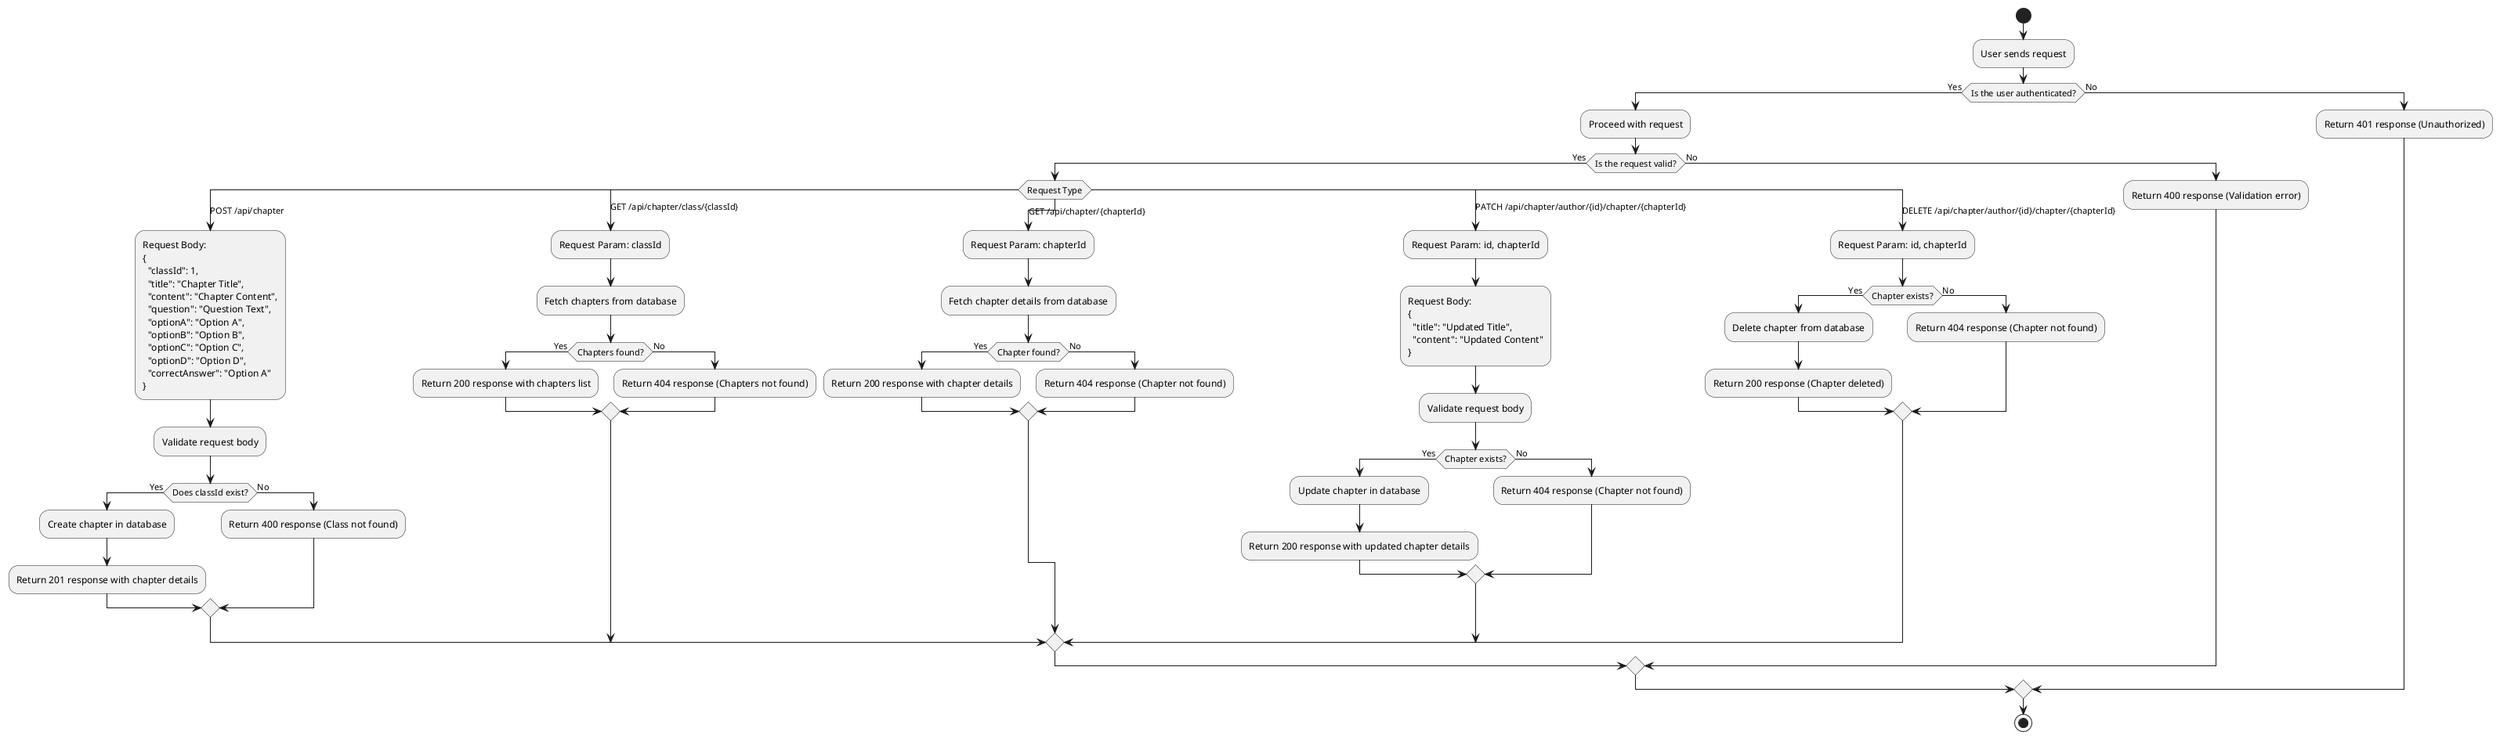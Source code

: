 @startuml
start

:User sends request;
if (Is the user authenticated?) then (Yes)
    :Proceed with request;
    if (Is the request valid?) then (Yes)
        switch (Request Type)
            case (POST /api/chapter)
                :Request Body:
                {
                  "classId": 1,
                  "title": "Chapter Title",
                  "content": "Chapter Content",
                  "question": "Question Text",
                  "optionA": "Option A",
                  "optionB": "Option B",
                  "optionC": "Option C",
                  "optionD": "Option D",
                  "correctAnswer": "Option A"
                };
                :Validate request body;
                if (Does classId exist?) then (Yes)
                    :Create chapter in database;
                    :Return 201 response with chapter details;
                else (No)
                    :Return 400 response (Class not found);
                endif
            case (GET /api/chapter/class/{classId})
                :Request Param: classId;
                :Fetch chapters from database;
                if (Chapters found?) then (Yes)
                    :Return 200 response with chapters list;
                else (No)
                    :Return 404 response (Chapters not found);
                endif
            case (GET /api/chapter/{chapterId})
                :Request Param: chapterId;
                :Fetch chapter details from database;
                if (Chapter found?) then (Yes)
                    :Return 200 response with chapter details;
                else (No)
                    :Return 404 response (Chapter not found);
                endif
            case (PATCH /api/chapter/author/{id}/chapter/{chapterId})
                :Request Param: id, chapterId;
                :Request Body:
                {
                  "title": "Updated Title",
                  "content": "Updated Content"
                };
                :Validate request body;
                if (Chapter exists?) then (Yes)
                    :Update chapter in database;
                    :Return 200 response with updated chapter details;
                else (No)
                    :Return 404 response (Chapter not found);
                endif
            case (DELETE /api/chapter/author/{id}/chapter/{chapterId})
                :Request Param: id, chapterId;
                if (Chapter exists?) then (Yes)
                    :Delete chapter from database;
                    :Return 200 response (Chapter deleted);
                else (No)
                    :Return 404 response (Chapter not found);
                endif
        endswitch
    else (No)
        :Return 400 response (Validation error);
    endif
else (No)
    :Return 401 response (Unauthorized);
endif

stop
@enduml
